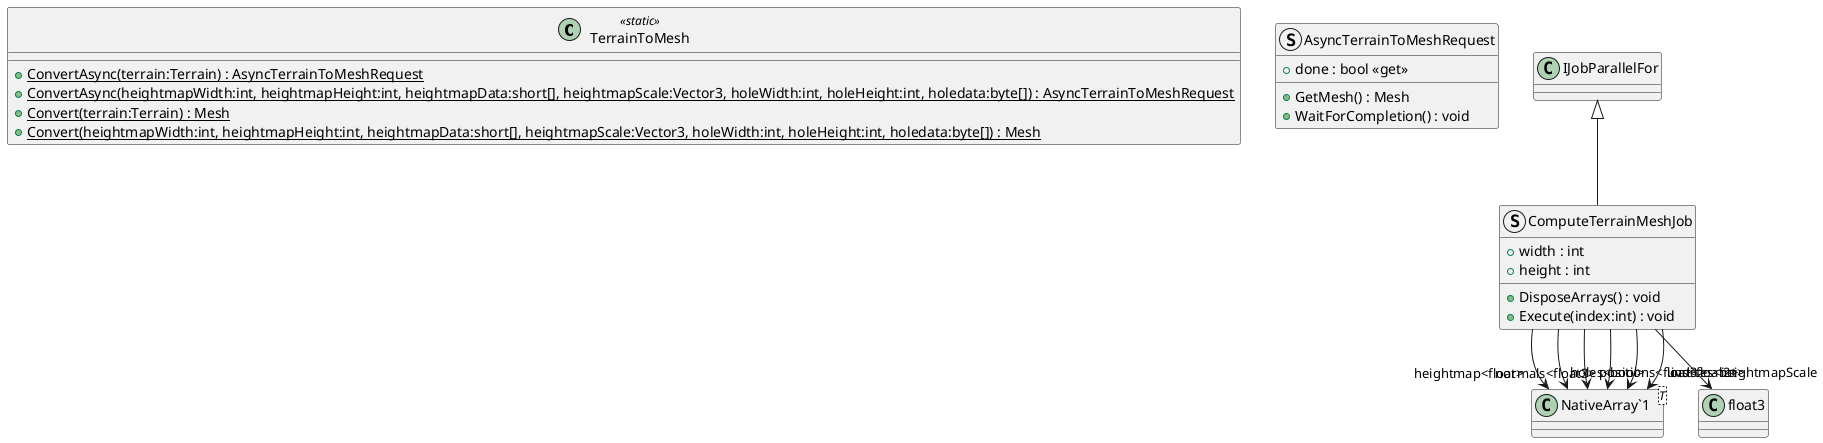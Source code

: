 @startuml
class TerrainToMesh <<static>> {
    {static} + ConvertAsync(terrain:Terrain) : AsyncTerrainToMeshRequest
    {static} + ConvertAsync(heightmapWidth:int, heightmapHeight:int, heightmapData:short[], heightmapScale:Vector3, holeWidth:int, holeHeight:int, holedata:byte[]) : AsyncTerrainToMeshRequest
    {static} + Convert(terrain:Terrain) : Mesh
    {static} + Convert(heightmapWidth:int, heightmapHeight:int, heightmapData:short[], heightmapScale:Vector3, holeWidth:int, holeHeight:int, holedata:byte[]) : Mesh
}
struct AsyncTerrainToMeshRequest {
    + done : bool <<get>>
    + GetMesh() : Mesh
    + WaitForCompletion() : void
}
struct ComputeTerrainMeshJob {
    + width : int
    + height : int
    + DisposeArrays() : void
    + Execute(index:int) : void
}
class "NativeArray`1"<T> {
}
IJobParallelFor <|-- ComputeTerrainMeshJob
ComputeTerrainMeshJob --> "heightmap<float>" "NativeArray`1"
ComputeTerrainMeshJob --> "holes<bool>" "NativeArray`1"
ComputeTerrainMeshJob --> "heightmapScale" float3
ComputeTerrainMeshJob --> "positions<float3>" "NativeArray`1"
ComputeTerrainMeshJob --> "uvs<float2>" "NativeArray`1"
ComputeTerrainMeshJob --> "normals<float3>" "NativeArray`1"
ComputeTerrainMeshJob --> "indices<int>" "NativeArray`1"
@enduml
